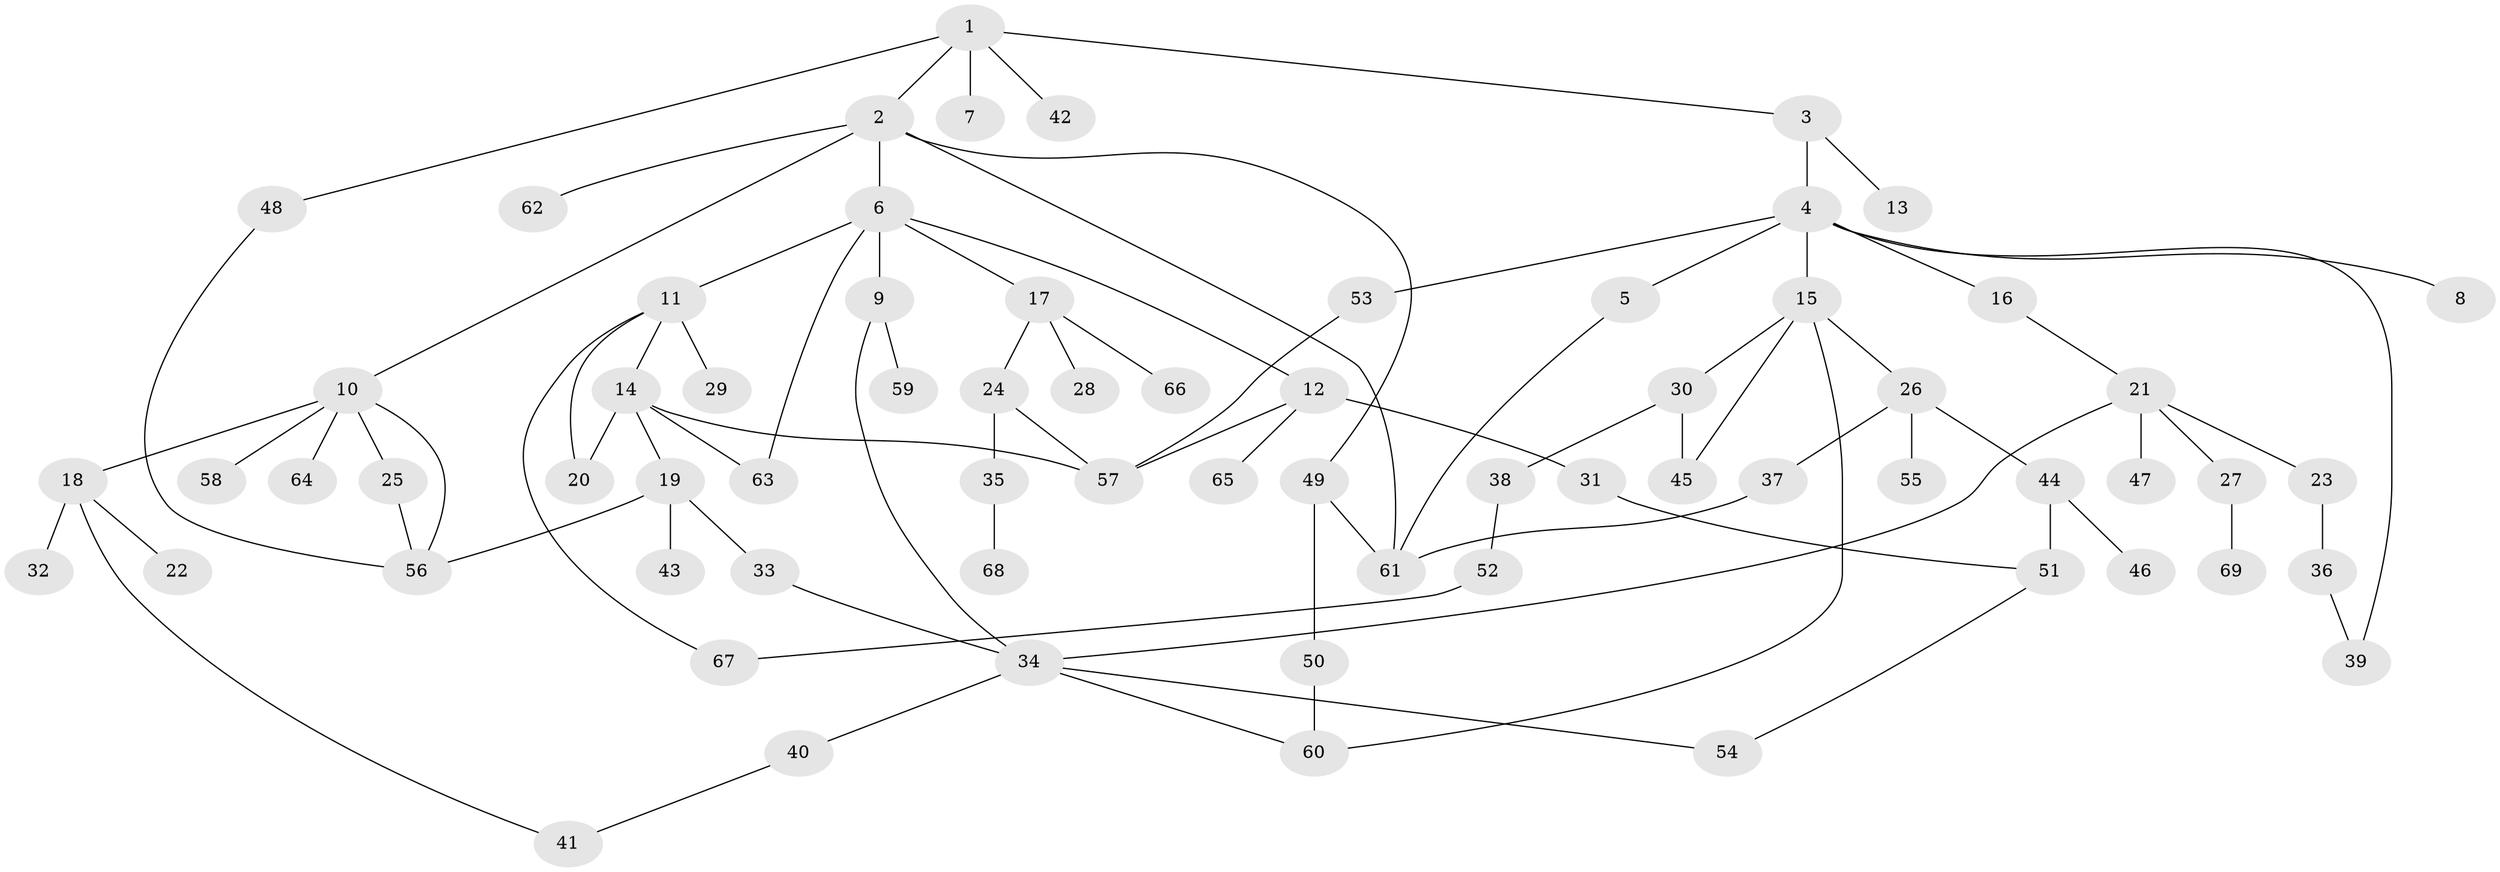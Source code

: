 // Generated by graph-tools (version 1.1) at 2025/49/03/09/25 03:49:20]
// undirected, 69 vertices, 89 edges
graph export_dot {
graph [start="1"]
  node [color=gray90,style=filled];
  1;
  2;
  3;
  4;
  5;
  6;
  7;
  8;
  9;
  10;
  11;
  12;
  13;
  14;
  15;
  16;
  17;
  18;
  19;
  20;
  21;
  22;
  23;
  24;
  25;
  26;
  27;
  28;
  29;
  30;
  31;
  32;
  33;
  34;
  35;
  36;
  37;
  38;
  39;
  40;
  41;
  42;
  43;
  44;
  45;
  46;
  47;
  48;
  49;
  50;
  51;
  52;
  53;
  54;
  55;
  56;
  57;
  58;
  59;
  60;
  61;
  62;
  63;
  64;
  65;
  66;
  67;
  68;
  69;
  1 -- 2;
  1 -- 3;
  1 -- 7;
  1 -- 42;
  1 -- 48;
  2 -- 6;
  2 -- 10;
  2 -- 49;
  2 -- 61;
  2 -- 62;
  3 -- 4;
  3 -- 13;
  4 -- 5;
  4 -- 8;
  4 -- 15;
  4 -- 16;
  4 -- 39;
  4 -- 53;
  5 -- 61;
  6 -- 9;
  6 -- 11;
  6 -- 12;
  6 -- 17;
  6 -- 63;
  9 -- 59;
  9 -- 34;
  10 -- 18;
  10 -- 25;
  10 -- 58;
  10 -- 64;
  10 -- 56;
  11 -- 14;
  11 -- 29;
  11 -- 67;
  11 -- 20;
  12 -- 31;
  12 -- 57;
  12 -- 65;
  14 -- 19;
  14 -- 20;
  14 -- 63;
  14 -- 57;
  15 -- 26;
  15 -- 30;
  15 -- 60;
  15 -- 45;
  16 -- 21;
  17 -- 24;
  17 -- 28;
  17 -- 66;
  18 -- 22;
  18 -- 32;
  18 -- 41;
  19 -- 33;
  19 -- 43;
  19 -- 56;
  21 -- 23;
  21 -- 27;
  21 -- 34;
  21 -- 47;
  23 -- 36;
  24 -- 35;
  24 -- 57;
  25 -- 56;
  26 -- 37;
  26 -- 44;
  26 -- 55;
  27 -- 69;
  30 -- 38;
  30 -- 45;
  31 -- 51;
  33 -- 34;
  34 -- 40;
  34 -- 54;
  34 -- 60;
  35 -- 68;
  36 -- 39;
  37 -- 61;
  38 -- 52;
  40 -- 41;
  44 -- 46;
  44 -- 51;
  48 -- 56;
  49 -- 50;
  49 -- 61;
  50 -- 60;
  51 -- 54;
  52 -- 67;
  53 -- 57;
}
